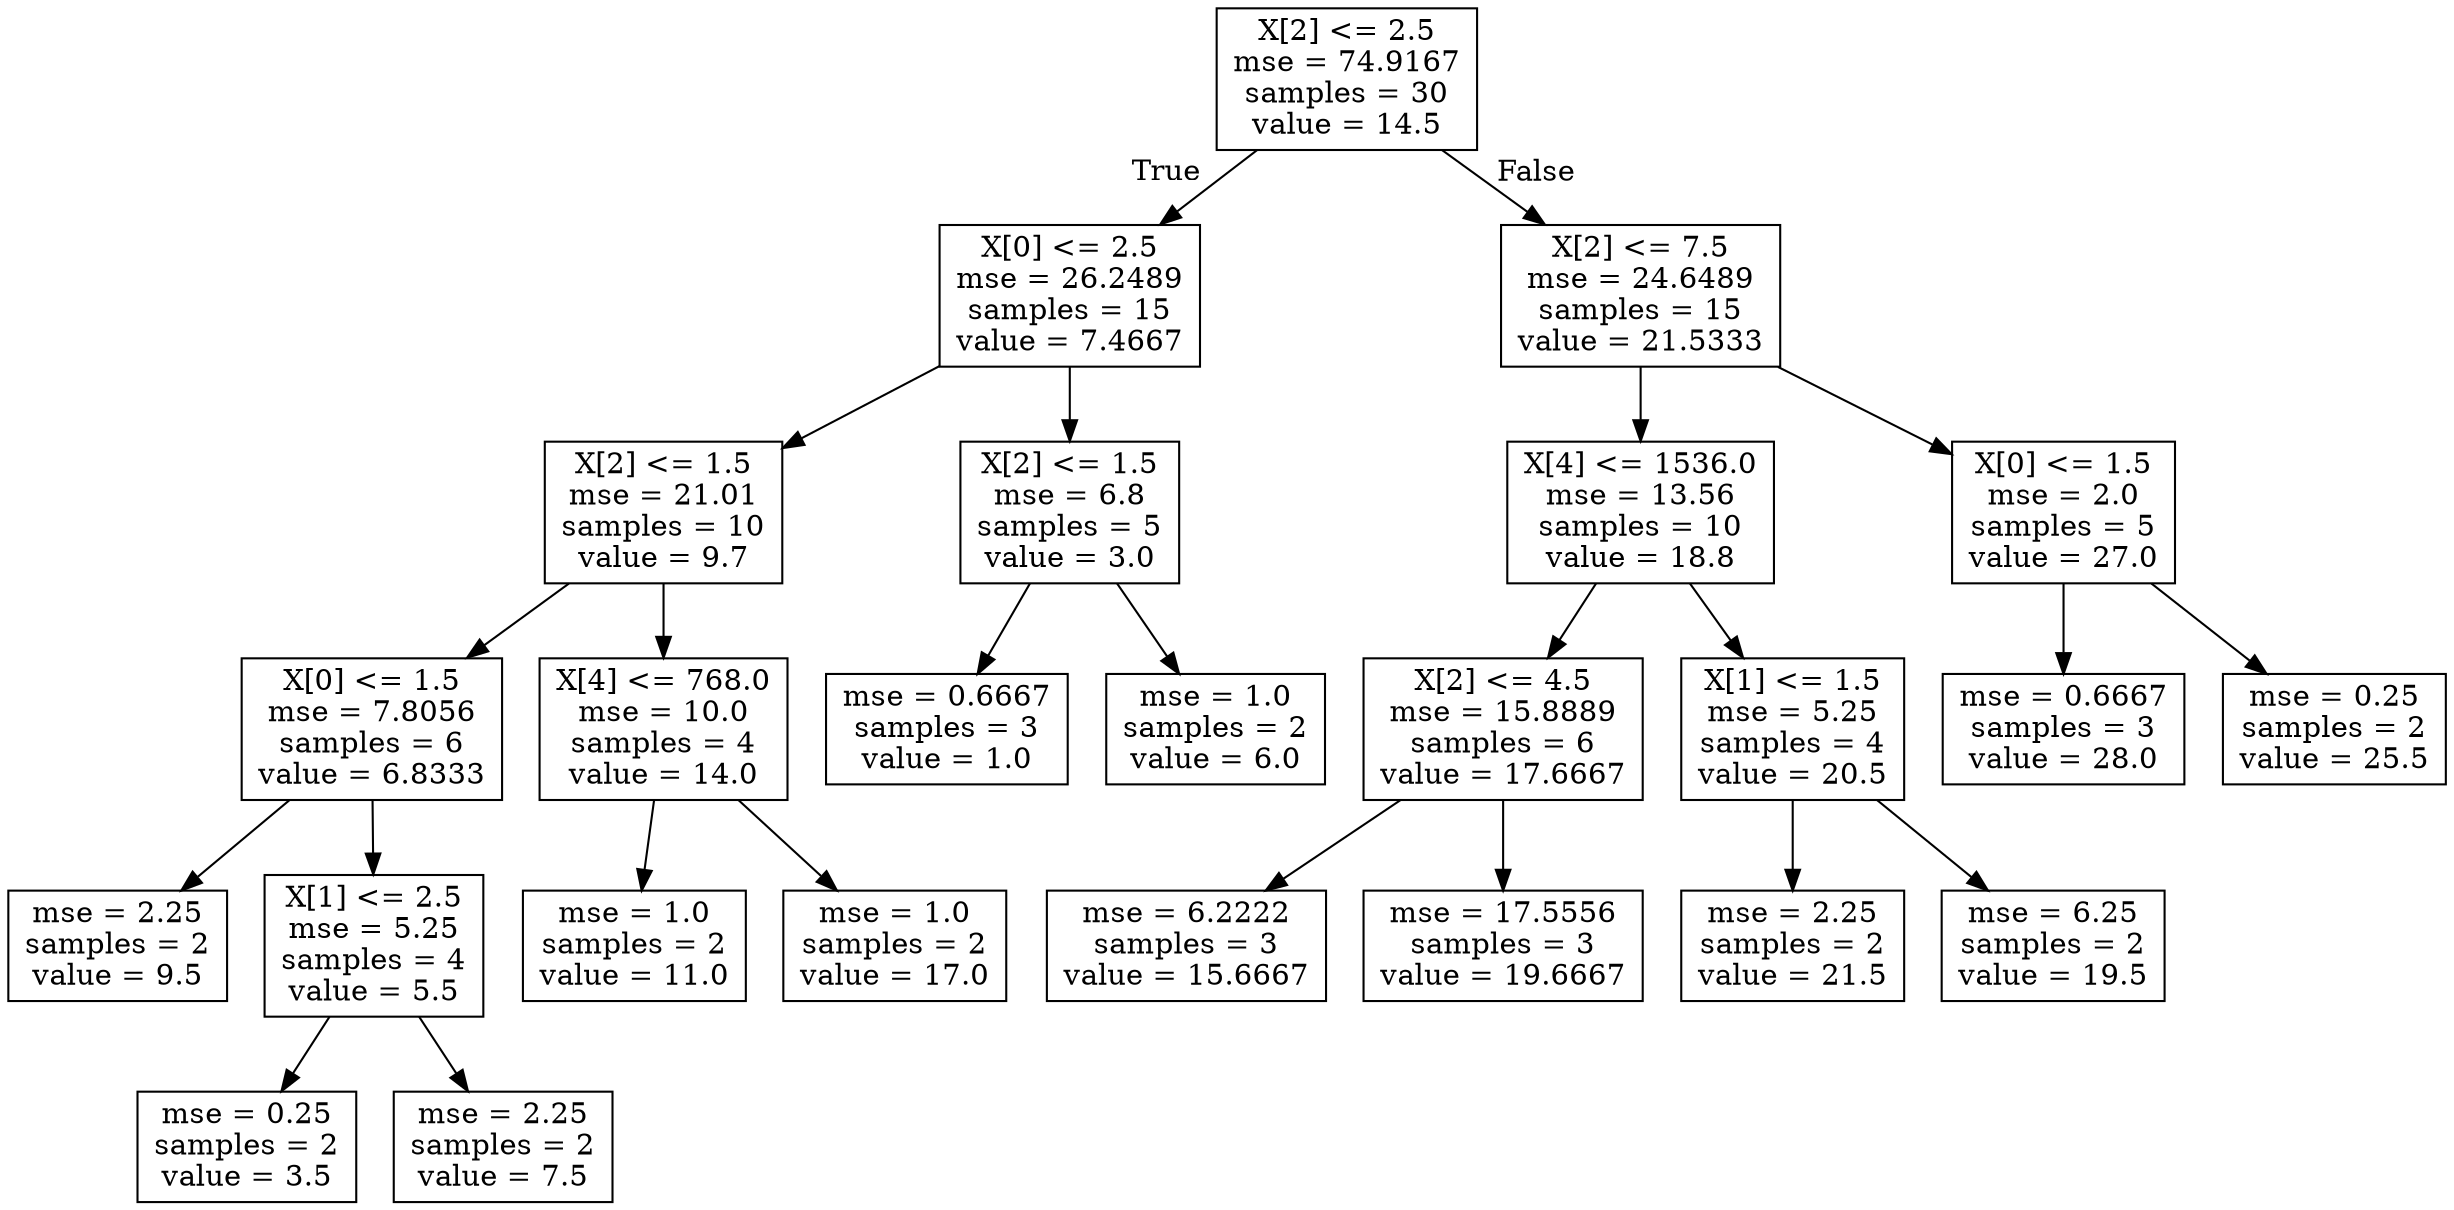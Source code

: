 digraph Tree {
node [shape=box] ;
0 [label="X[2] <= 2.5\nmse = 74.9167\nsamples = 30\nvalue = 14.5"] ;
1 [label="X[0] <= 2.5\nmse = 26.2489\nsamples = 15\nvalue = 7.4667"] ;
0 -> 1 [labeldistance=2.5, labelangle=45, headlabel="True"] ;
2 [label="X[2] <= 1.5\nmse = 21.01\nsamples = 10\nvalue = 9.7"] ;
1 -> 2 ;
3 [label="X[0] <= 1.5\nmse = 7.8056\nsamples = 6\nvalue = 6.8333"] ;
2 -> 3 ;
4 [label="mse = 2.25\nsamples = 2\nvalue = 9.5"] ;
3 -> 4 ;
5 [label="X[1] <= 2.5\nmse = 5.25\nsamples = 4\nvalue = 5.5"] ;
3 -> 5 ;
6 [label="mse = 0.25\nsamples = 2\nvalue = 3.5"] ;
5 -> 6 ;
7 [label="mse = 2.25\nsamples = 2\nvalue = 7.5"] ;
5 -> 7 ;
8 [label="X[4] <= 768.0\nmse = 10.0\nsamples = 4\nvalue = 14.0"] ;
2 -> 8 ;
9 [label="mse = 1.0\nsamples = 2\nvalue = 11.0"] ;
8 -> 9 ;
10 [label="mse = 1.0\nsamples = 2\nvalue = 17.0"] ;
8 -> 10 ;
11 [label="X[2] <= 1.5\nmse = 6.8\nsamples = 5\nvalue = 3.0"] ;
1 -> 11 ;
12 [label="mse = 0.6667\nsamples = 3\nvalue = 1.0"] ;
11 -> 12 ;
13 [label="mse = 1.0\nsamples = 2\nvalue = 6.0"] ;
11 -> 13 ;
14 [label="X[2] <= 7.5\nmse = 24.6489\nsamples = 15\nvalue = 21.5333"] ;
0 -> 14 [labeldistance=2.5, labelangle=-45, headlabel="False"] ;
15 [label="X[4] <= 1536.0\nmse = 13.56\nsamples = 10\nvalue = 18.8"] ;
14 -> 15 ;
16 [label="X[2] <= 4.5\nmse = 15.8889\nsamples = 6\nvalue = 17.6667"] ;
15 -> 16 ;
17 [label="mse = 6.2222\nsamples = 3\nvalue = 15.6667"] ;
16 -> 17 ;
18 [label="mse = 17.5556\nsamples = 3\nvalue = 19.6667"] ;
16 -> 18 ;
19 [label="X[1] <= 1.5\nmse = 5.25\nsamples = 4\nvalue = 20.5"] ;
15 -> 19 ;
20 [label="mse = 2.25\nsamples = 2\nvalue = 21.5"] ;
19 -> 20 ;
21 [label="mse = 6.25\nsamples = 2\nvalue = 19.5"] ;
19 -> 21 ;
22 [label="X[0] <= 1.5\nmse = 2.0\nsamples = 5\nvalue = 27.0"] ;
14 -> 22 ;
23 [label="mse = 0.6667\nsamples = 3\nvalue = 28.0"] ;
22 -> 23 ;
24 [label="mse = 0.25\nsamples = 2\nvalue = 25.5"] ;
22 -> 24 ;
}